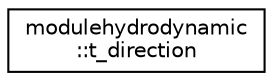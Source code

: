 digraph "Graphical Class Hierarchy"
{
 // LATEX_PDF_SIZE
  edge [fontname="Helvetica",fontsize="10",labelfontname="Helvetica",labelfontsize="10"];
  node [fontname="Helvetica",fontsize="10",shape=record];
  rankdir="LR";
  Node0 [label="modulehydrodynamic\l::t_direction",height=0.2,width=0.4,color="black", fillcolor="white", style="filled",URL="$structmodulehydrodynamic_1_1t__direction.html",tooltip=" "];
}

